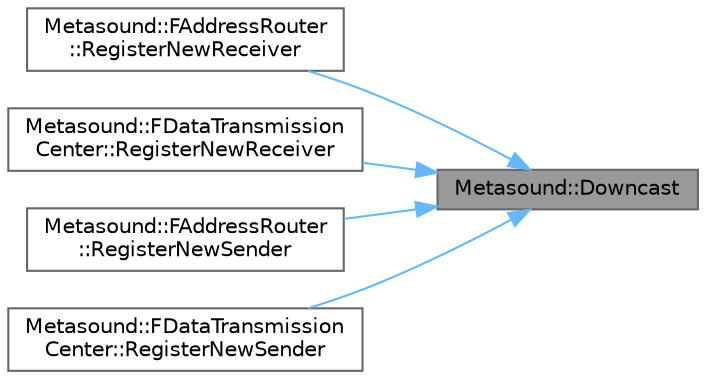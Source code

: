 digraph "Metasound::Downcast"
{
 // INTERACTIVE_SVG=YES
 // LATEX_PDF_SIZE
  bgcolor="transparent";
  edge [fontname=Helvetica,fontsize=10,labelfontname=Helvetica,labelfontsize=10];
  node [fontname=Helvetica,fontsize=10,shape=box,height=0.2,width=0.4];
  rankdir="RL";
  Node1 [id="Node000001",label="Metasound::Downcast",height=0.2,width=0.4,color="gray40", fillcolor="grey60", style="filled", fontcolor="black",tooltip=" "];
  Node1 -> Node2 [id="edge1_Node000001_Node000002",dir="back",color="steelblue1",style="solid",tooltip=" "];
  Node2 [id="Node000002",label="Metasound::FAddressRouter\l::RegisterNewReceiver",height=0.2,width=0.4,color="grey40", fillcolor="white", style="filled",URL="$d5/d79/classMetasound_1_1FAddressRouter.html#a908ef8a0f6d3a76dbbe0f641b8b57154",tooltip=" "];
  Node1 -> Node3 [id="edge2_Node000001_Node000003",dir="back",color="steelblue1",style="solid",tooltip=" "];
  Node3 [id="Node000003",label="Metasound::FDataTransmission\lCenter::RegisterNewReceiver",height=0.2,width=0.4,color="grey40", fillcolor="white", style="filled",URL="$d2/d04/classMetasound_1_1FDataTransmissionCenter.html#a5d5127e732e3df828ea7b231d2da693b",tooltip=" "];
  Node1 -> Node4 [id="edge3_Node000001_Node000004",dir="back",color="steelblue1",style="solid",tooltip=" "];
  Node4 [id="Node000004",label="Metasound::FAddressRouter\l::RegisterNewSender",height=0.2,width=0.4,color="grey40", fillcolor="white", style="filled",URL="$d5/d79/classMetasound_1_1FAddressRouter.html#aea6b7e2e18ca1975baca836c624f3e01",tooltip=" "];
  Node1 -> Node5 [id="edge4_Node000001_Node000005",dir="back",color="steelblue1",style="solid",tooltip=" "];
  Node5 [id="Node000005",label="Metasound::FDataTransmission\lCenter::RegisterNewSender",height=0.2,width=0.4,color="grey40", fillcolor="white", style="filled",URL="$d2/d04/classMetasound_1_1FDataTransmissionCenter.html#a2ecff5198b1bb4bb494535fa85a7ca67",tooltip=" "];
}
